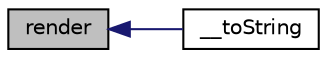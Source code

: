 digraph "render"
{
 // INTERACTIVE_SVG=YES
  edge [fontname="Helvetica",fontsize="10",labelfontname="Helvetica",labelfontsize="10"];
  node [fontname="Helvetica",fontsize="10",shape=record];
  rankdir="LR";
  Node1 [label="render",height=0.2,width=0.4,color="black", fillcolor="grey75", style="filled", fontcolor="black"];
  Node1 -> Node2 [dir="back",color="midnightblue",fontsize="10",style="solid",fontname="Helvetica"];
  Node2 [label="__toString",height=0.2,width=0.4,color="black", fillcolor="white", style="filled",URL="$class_sabberworm_1_1_c_s_s_1_1_comment_1_1_comment.html#a7516ca30af0db3cdbf9a7739b48ce91d"];
}
